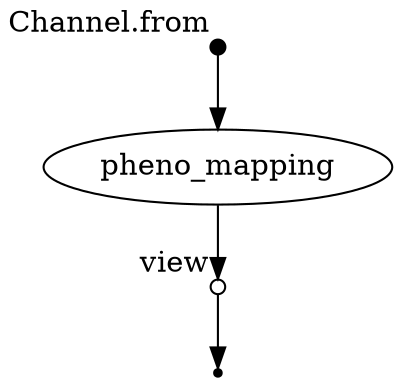 digraph "pipeline_dag" {
p0 [shape=point,label="",fixedsize=true,width=0.1,xlabel="Channel.from"];
p1 [label="pheno_mapping"];
p0 -> p1;

p1 [label="pheno_mapping"];
p2 [shape=circle,label="",fixedsize=true,width=0.1,xlabel="view"];
p1 -> p2;

p2 [shape=circle,label="",fixedsize=true,width=0.1,xlabel="view"];
p3 [shape=point];
p2 -> p3;

}
